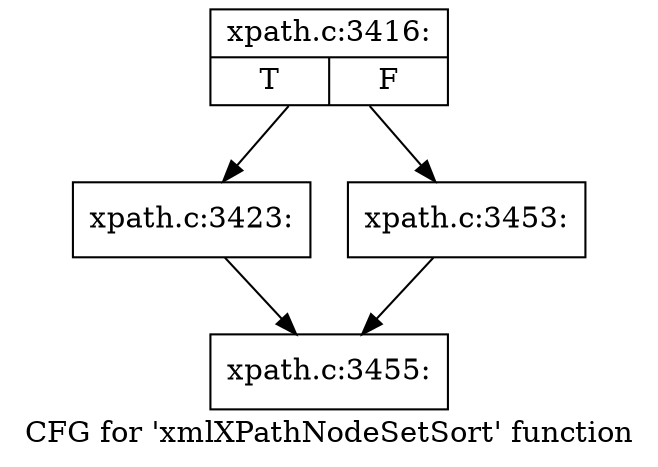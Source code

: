digraph "CFG for 'xmlXPathNodeSetSort' function" {
	label="CFG for 'xmlXPathNodeSetSort' function";

	Node0x55e6b24f35e0 [shape=record,label="{xpath.c:3416:|{<s0>T|<s1>F}}"];
	Node0x55e6b24f35e0 -> Node0x55e6b25137a0;
	Node0x55e6b24f35e0 -> Node0x55e6b2513a80;
	Node0x55e6b25137a0 [shape=record,label="{xpath.c:3423:}"];
	Node0x55e6b25137a0 -> Node0x55e6b2513b90;
	Node0x55e6b2513a80 [shape=record,label="{xpath.c:3453:}"];
	Node0x55e6b2513a80 -> Node0x55e6b2513b90;
	Node0x55e6b2513b90 [shape=record,label="{xpath.c:3455:}"];
}

